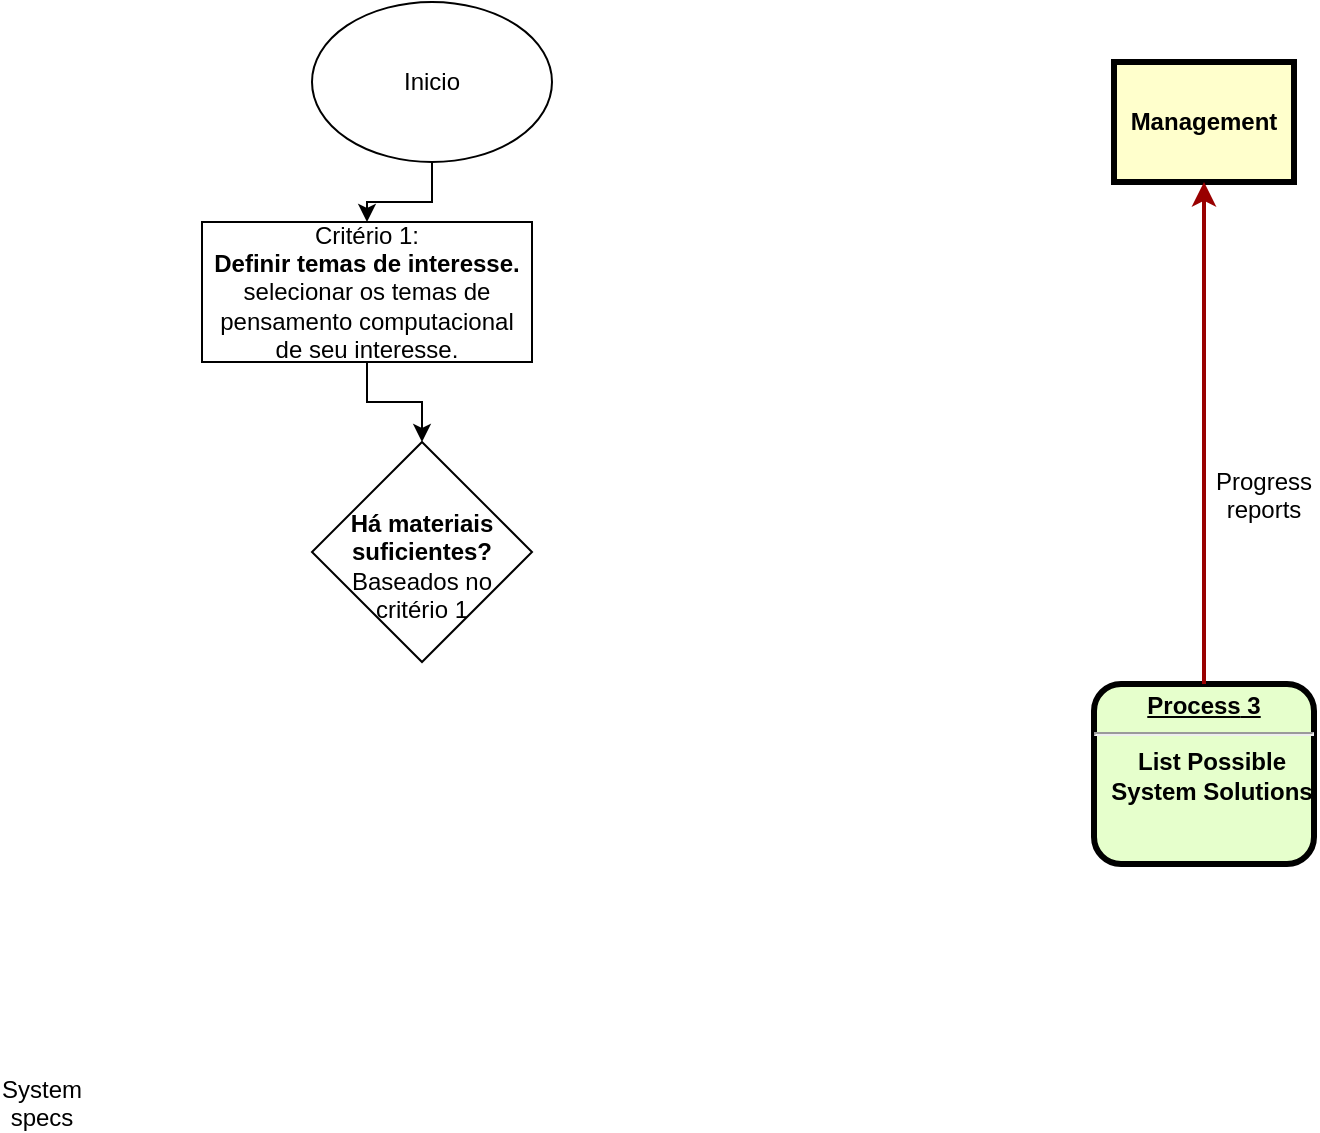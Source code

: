 <mxfile version="25.0.1">
  <diagram name="Page-1" id="c7558073-3199-34d8-9f00-42111426c3f3">
    <mxGraphModel dx="1354" dy="558" grid="1" gridSize="10" guides="1" tooltips="1" connect="1" arrows="1" fold="1" page="1" pageScale="1" pageWidth="826" pageHeight="1169" background="none" math="0" shadow="0">
      <root>
        <mxCell id="0" />
        <mxCell id="1" parent="0" />
        <mxCell id="7" value="&lt;p style=&quot;margin: 0px; margin-top: 4px; text-align: center; text-decoration: underline;&quot;&gt;&lt;strong&gt;&lt;strong&gt;Process&lt;/strong&gt; 3&lt;br /&gt;&lt;/strong&gt;&lt;/p&gt;&lt;hr /&gt;&lt;p style=&quot;margin: 0px; margin-left: 8px;&quot;&gt;List Possible&lt;/p&gt;&lt;p style=&quot;margin: 0px; margin-left: 8px;&quot;&gt;System Solutions&lt;/p&gt;" style="verticalAlign=middle;align=center;overflow=fill;fontSize=12;fontFamily=Helvetica;html=1;rounded=1;fontStyle=1;strokeWidth=3;fillColor=#E6FFCC" parent="1" vertex="1">
          <mxGeometry x="681" y="371" width="110" height="90" as="geometry" />
        </mxCell>
        <mxCell id="12" value="Management" style="whiteSpace=wrap;align=center;verticalAlign=middle;fontStyle=1;strokeWidth=3;fillColor=#FFFFCC" parent="1" vertex="1">
          <mxGeometry x="691" y="60.0" width="90" height="60" as="geometry" />
        </mxCell>
        <mxCell id="64" value="Progress&#xa;reports" style="text;spacingTop=-5;align=center" parent="1" vertex="1">
          <mxGeometry x="751.0" y="261.0" width="30" height="20" as="geometry" />
        </mxCell>
        <mxCell id="67" value="" style="edgeStyle=elbowEdgeStyle;elbow=horizontal;strokeColor=#990000;strokeWidth=2" parent="1" source="7" target="12" edge="1">
          <mxGeometry width="100" height="100" relative="1" as="geometry">
            <mxPoint x="660.0" y="360" as="sourcePoint" />
            <mxPoint x="760.0" y="260" as="targetPoint" />
          </mxGeometry>
        </mxCell>
        <mxCell id="94" value="System&#xa;specs" style="text;spacingTop=-5;align=center" parent="1" vertex="1">
          <mxGeometry x="140.0" y="565.0" width="30" height="20" as="geometry" />
        </mxCell>
        <mxCell id="QbZV7hvQBQr19PlTNNTo-95" style="edgeStyle=orthogonalEdgeStyle;rounded=0;orthogonalLoop=1;jettySize=auto;html=1;" edge="1" parent="1" source="QbZV7hvQBQr19PlTNNTo-94" target="QbZV7hvQBQr19PlTNNTo-96">
          <mxGeometry relative="1" as="geometry">
            <mxPoint x="350" y="170" as="targetPoint" />
          </mxGeometry>
        </mxCell>
        <mxCell id="QbZV7hvQBQr19PlTNNTo-94" value="Inicio" style="ellipse;whiteSpace=wrap;html=1;" vertex="1" parent="1">
          <mxGeometry x="290" y="30" width="120" height="80" as="geometry" />
        </mxCell>
        <mxCell id="QbZV7hvQBQr19PlTNNTo-97" style="edgeStyle=orthogonalEdgeStyle;rounded=0;orthogonalLoop=1;jettySize=auto;html=1;" edge="1" parent="1" source="QbZV7hvQBQr19PlTNNTo-96" target="QbZV7hvQBQr19PlTNNTo-98">
          <mxGeometry relative="1" as="geometry">
            <mxPoint x="350" y="290" as="targetPoint" />
          </mxGeometry>
        </mxCell>
        <mxCell id="QbZV7hvQBQr19PlTNNTo-96" value="&lt;div style=&quot;&quot;&gt;&lt;div&gt;&lt;span style=&quot;background-color: initial;&quot;&gt;Critério 1:&lt;/span&gt;&lt;/div&gt;&lt;div&gt;&lt;strong&gt;Definir temas de interesse.&lt;/strong&gt;&lt;/div&gt;&lt;div&gt;selecionar os temas de pensamento computacional de seu interesse.&lt;/div&gt;&lt;/div&gt;" style="rounded=0;whiteSpace=wrap;html=1;align=center;" vertex="1" parent="1">
          <mxGeometry x="235" y="140" width="165" height="70" as="geometry" />
        </mxCell>
        <mxCell id="QbZV7hvQBQr19PlTNNTo-98" value="&lt;br&gt;&lt;b&gt;Há materiais suficientes?&lt;/b&gt;&lt;br&gt;Baseados no critério 1" style="rhombus;whiteSpace=wrap;html=1;" vertex="1" parent="1">
          <mxGeometry x="290" y="250" width="110" height="110" as="geometry" />
        </mxCell>
      </root>
    </mxGraphModel>
  </diagram>
</mxfile>
